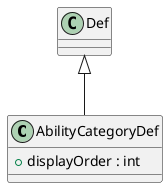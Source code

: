 @startuml
class AbilityCategoryDef {
    + displayOrder : int
}
Def <|-- AbilityCategoryDef
@enduml

